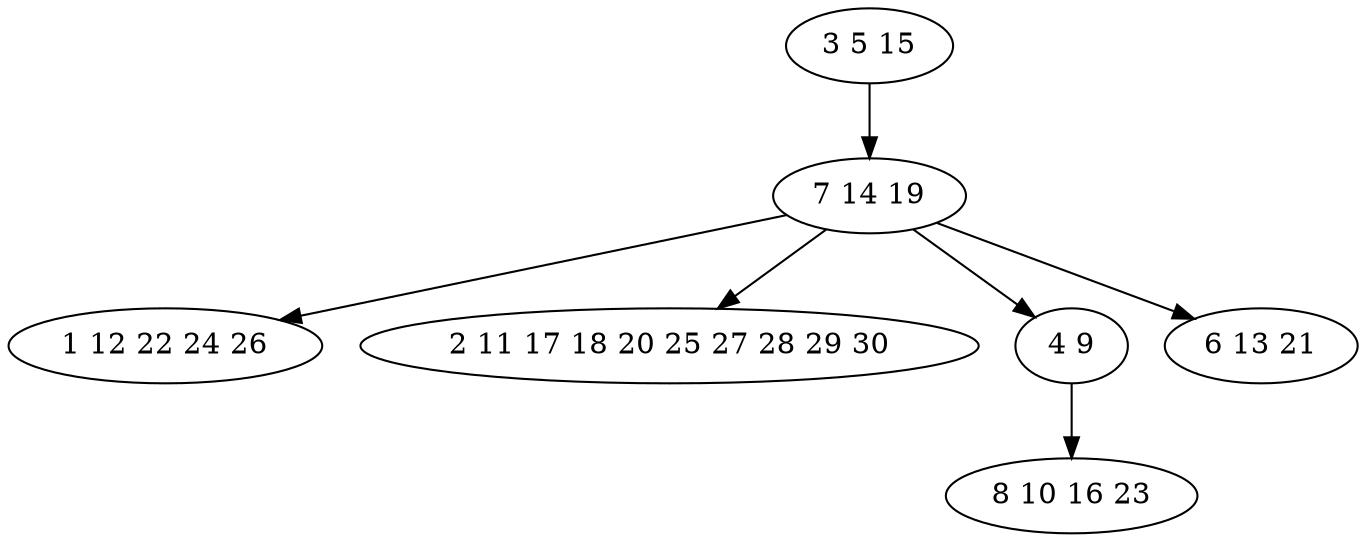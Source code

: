 digraph true_tree {
	"0" -> "1"
	"1" -> "2"
	"1" -> "3"
	"1" -> "4"
	"1" -> "5"
	"4" -> "6"
	"0" [label="3 5 15"];
	"1" [label="7 14 19"];
	"2" [label="1 12 22 24 26"];
	"3" [label="2 11 17 18 20 25 27 28 29 30"];
	"4" [label="4 9"];
	"5" [label="6 13 21"];
	"6" [label="8 10 16 23"];
}
